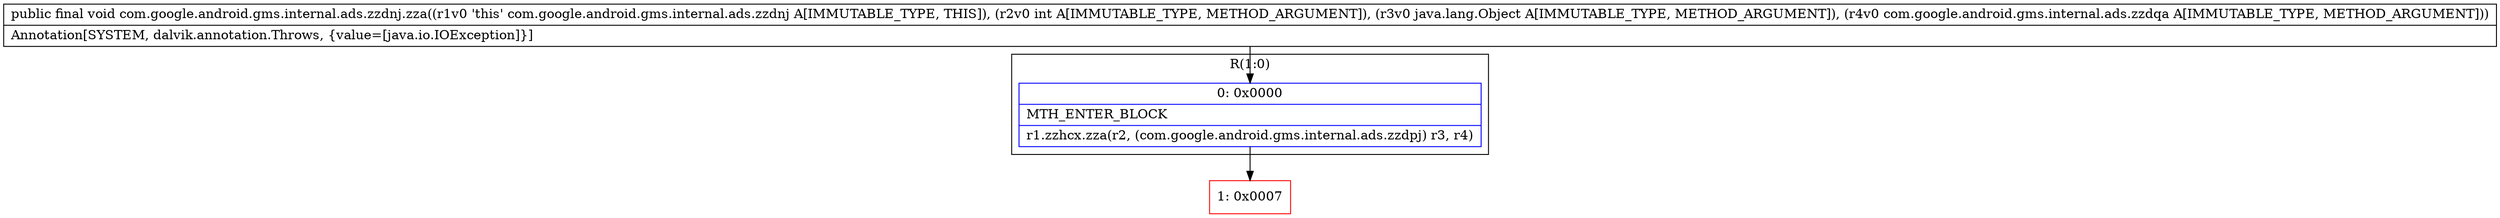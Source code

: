 digraph "CFG forcom.google.android.gms.internal.ads.zzdnj.zza(ILjava\/lang\/Object;Lcom\/google\/android\/gms\/internal\/ads\/zzdqa;)V" {
subgraph cluster_Region_1727009014 {
label = "R(1:0)";
node [shape=record,color=blue];
Node_0 [shape=record,label="{0\:\ 0x0000|MTH_ENTER_BLOCK\l|r1.zzhcx.zza(r2, (com.google.android.gms.internal.ads.zzdpj) r3, r4)\l}"];
}
Node_1 [shape=record,color=red,label="{1\:\ 0x0007}"];
MethodNode[shape=record,label="{public final void com.google.android.gms.internal.ads.zzdnj.zza((r1v0 'this' com.google.android.gms.internal.ads.zzdnj A[IMMUTABLE_TYPE, THIS]), (r2v0 int A[IMMUTABLE_TYPE, METHOD_ARGUMENT]), (r3v0 java.lang.Object A[IMMUTABLE_TYPE, METHOD_ARGUMENT]), (r4v0 com.google.android.gms.internal.ads.zzdqa A[IMMUTABLE_TYPE, METHOD_ARGUMENT]))  | Annotation[SYSTEM, dalvik.annotation.Throws, \{value=[java.io.IOException]\}]\l}"];
MethodNode -> Node_0;
Node_0 -> Node_1;
}

